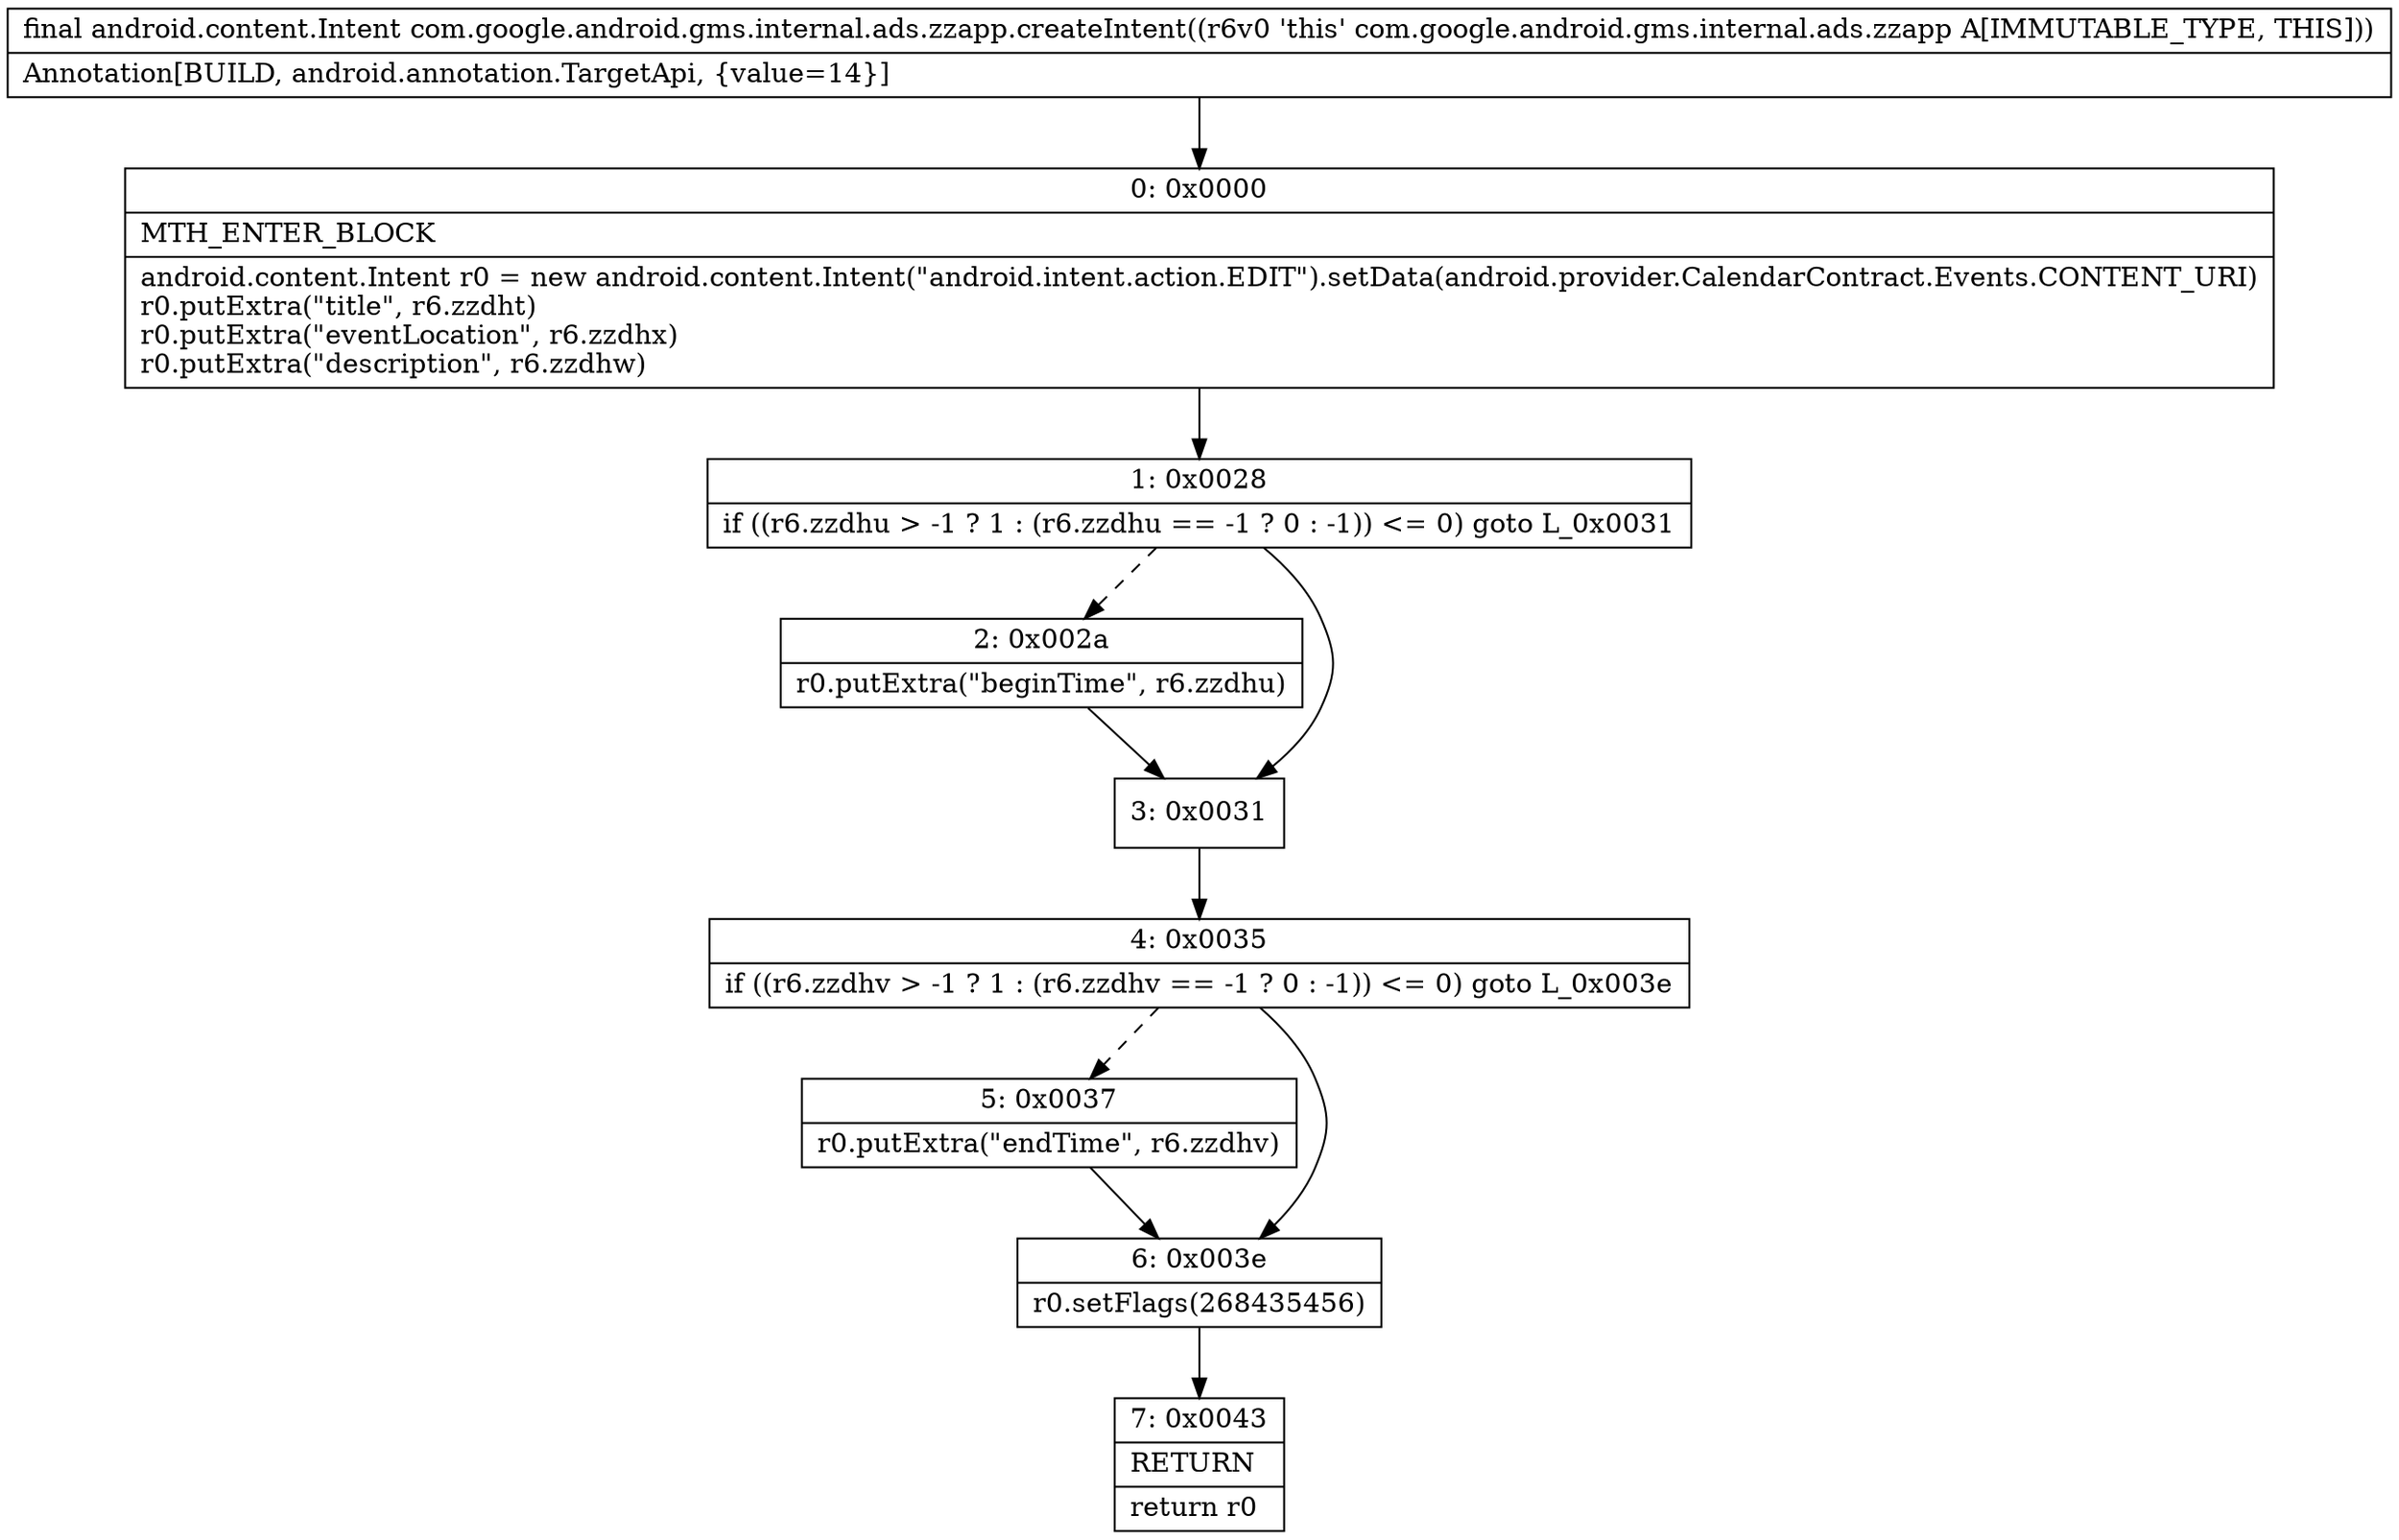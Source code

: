 digraph "CFG forcom.google.android.gms.internal.ads.zzapp.createIntent()Landroid\/content\/Intent;" {
Node_0 [shape=record,label="{0\:\ 0x0000|MTH_ENTER_BLOCK\l|android.content.Intent r0 = new android.content.Intent(\"android.intent.action.EDIT\").setData(android.provider.CalendarContract.Events.CONTENT_URI)\lr0.putExtra(\"title\", r6.zzdht)\lr0.putExtra(\"eventLocation\", r6.zzdhx)\lr0.putExtra(\"description\", r6.zzdhw)\l}"];
Node_1 [shape=record,label="{1\:\ 0x0028|if ((r6.zzdhu \> \-1 ? 1 : (r6.zzdhu == \-1 ? 0 : \-1)) \<= 0) goto L_0x0031\l}"];
Node_2 [shape=record,label="{2\:\ 0x002a|r0.putExtra(\"beginTime\", r6.zzdhu)\l}"];
Node_3 [shape=record,label="{3\:\ 0x0031}"];
Node_4 [shape=record,label="{4\:\ 0x0035|if ((r6.zzdhv \> \-1 ? 1 : (r6.zzdhv == \-1 ? 0 : \-1)) \<= 0) goto L_0x003e\l}"];
Node_5 [shape=record,label="{5\:\ 0x0037|r0.putExtra(\"endTime\", r6.zzdhv)\l}"];
Node_6 [shape=record,label="{6\:\ 0x003e|r0.setFlags(268435456)\l}"];
Node_7 [shape=record,label="{7\:\ 0x0043|RETURN\l|return r0\l}"];
MethodNode[shape=record,label="{final android.content.Intent com.google.android.gms.internal.ads.zzapp.createIntent((r6v0 'this' com.google.android.gms.internal.ads.zzapp A[IMMUTABLE_TYPE, THIS]))  | Annotation[BUILD, android.annotation.TargetApi, \{value=14\}]\l}"];
MethodNode -> Node_0;
Node_0 -> Node_1;
Node_1 -> Node_2[style=dashed];
Node_1 -> Node_3;
Node_2 -> Node_3;
Node_3 -> Node_4;
Node_4 -> Node_5[style=dashed];
Node_4 -> Node_6;
Node_5 -> Node_6;
Node_6 -> Node_7;
}

